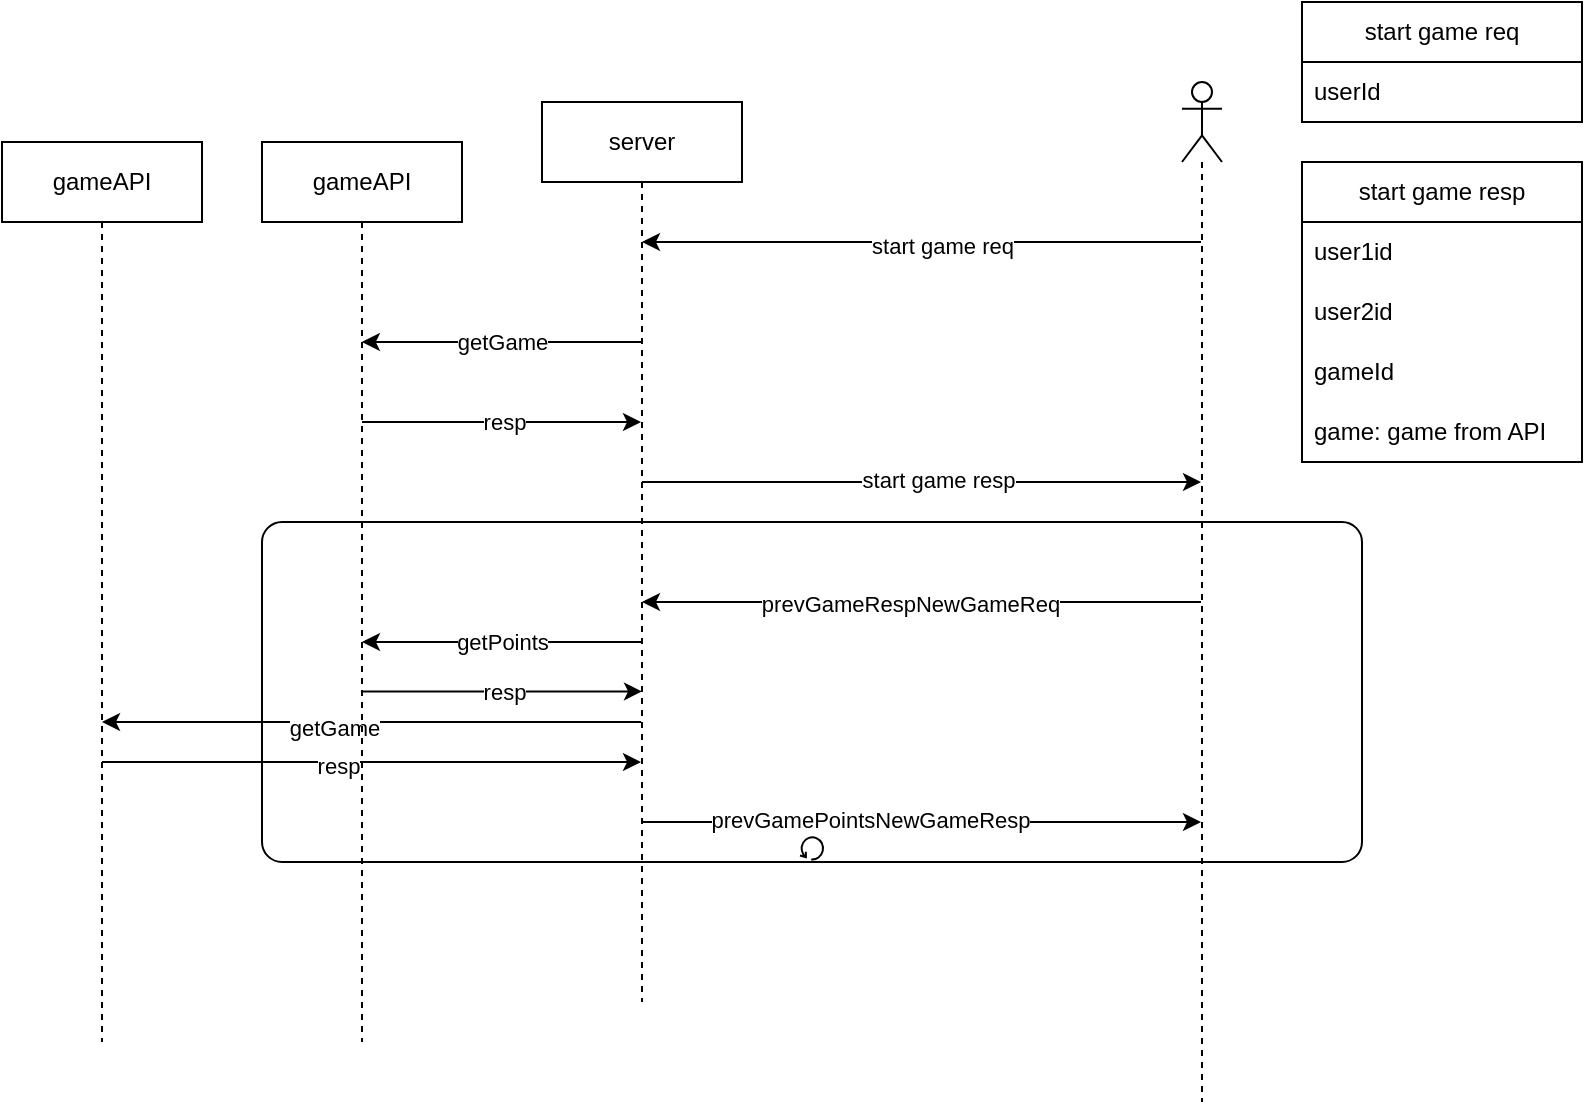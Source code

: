 <mxfile version="21.1.2" type="github">
  <diagram name="Page-1" id="d31sJ3qOl9ZliufpMC2P">
    <mxGraphModel dx="1769" dy="548" grid="1" gridSize="10" guides="1" tooltips="1" connect="1" arrows="1" fold="1" page="1" pageScale="1" pageWidth="827" pageHeight="1169" math="0" shadow="0">
      <root>
        <mxCell id="0" />
        <mxCell id="1" parent="0" />
        <mxCell id="Bbp6-vzB4W8oL8_7oagb-35" value="" style="points=[[0.25,0,0],[0.5,0,0],[0.75,0,0],[1,0.25,0],[1,0.5,0],[1,0.75,0],[0.75,1,0],[0.5,1,0],[0.25,1,0],[0,0.75,0],[0,0.5,0],[0,0.25,0]];shape=mxgraph.bpmn.task;whiteSpace=wrap;rectStyle=rounded;size=10;html=1;container=1;expand=0;collapsible=0;taskMarker=abstract;isLoopStandard=1;" vertex="1" parent="1">
          <mxGeometry x="80" y="300" width="550" height="170" as="geometry" />
        </mxCell>
        <mxCell id="Bbp6-vzB4W8oL8_7oagb-3" style="edgeStyle=elbowEdgeStyle;rounded=0;orthogonalLoop=1;jettySize=auto;html=1;elbow=vertical;curved=0;" edge="1" parent="1" source="Bbp6-vzB4W8oL8_7oagb-1" target="Bbp6-vzB4W8oL8_7oagb-2">
          <mxGeometry relative="1" as="geometry">
            <Array as="points">
              <mxPoint x="440" y="160" />
            </Array>
          </mxGeometry>
        </mxCell>
        <mxCell id="Bbp6-vzB4W8oL8_7oagb-5" value="start game req" style="edgeLabel;html=1;align=center;verticalAlign=middle;resizable=0;points=[];" vertex="1" connectable="0" parent="Bbp6-vzB4W8oL8_7oagb-3">
          <mxGeometry x="-0.271" y="2" relative="1" as="geometry">
            <mxPoint x="-28" as="offset" />
          </mxGeometry>
        </mxCell>
        <mxCell id="Bbp6-vzB4W8oL8_7oagb-36" style="edgeStyle=elbowEdgeStyle;rounded=0;orthogonalLoop=1;jettySize=auto;html=1;elbow=vertical;curved=0;" edge="1" parent="1" source="Bbp6-vzB4W8oL8_7oagb-1" target="Bbp6-vzB4W8oL8_7oagb-2">
          <mxGeometry relative="1" as="geometry">
            <Array as="points">
              <mxPoint x="430" y="340" />
            </Array>
          </mxGeometry>
        </mxCell>
        <mxCell id="Bbp6-vzB4W8oL8_7oagb-37" value="prevGameRespNewGameReq" style="edgeLabel;html=1;align=center;verticalAlign=middle;resizable=0;points=[];" vertex="1" connectable="0" parent="Bbp6-vzB4W8oL8_7oagb-36">
          <mxGeometry x="0.04" y="1" relative="1" as="geometry">
            <mxPoint as="offset" />
          </mxGeometry>
        </mxCell>
        <mxCell id="Bbp6-vzB4W8oL8_7oagb-1" value="" style="shape=umlLifeline;perimeter=lifelinePerimeter;whiteSpace=wrap;html=1;container=1;dropTarget=0;collapsible=0;recursiveResize=0;outlineConnect=0;portConstraint=eastwest;newEdgeStyle={&quot;edgeStyle&quot;:&quot;elbowEdgeStyle&quot;,&quot;elbow&quot;:&quot;vertical&quot;,&quot;curved&quot;:0,&quot;rounded&quot;:0};participant=umlActor;" vertex="1" parent="1">
          <mxGeometry x="540" y="80" width="20" height="510" as="geometry" />
        </mxCell>
        <mxCell id="Bbp6-vzB4W8oL8_7oagb-7" style="edgeStyle=elbowEdgeStyle;rounded=0;orthogonalLoop=1;jettySize=auto;html=1;elbow=vertical;curved=0;" edge="1" parent="1" source="Bbp6-vzB4W8oL8_7oagb-2" target="Bbp6-vzB4W8oL8_7oagb-1">
          <mxGeometry relative="1" as="geometry">
            <Array as="points">
              <mxPoint x="340" y="280" />
            </Array>
          </mxGeometry>
        </mxCell>
        <mxCell id="Bbp6-vzB4W8oL8_7oagb-8" value="start game resp" style="edgeLabel;html=1;align=center;verticalAlign=middle;resizable=0;points=[];" vertex="1" connectable="0" parent="Bbp6-vzB4W8oL8_7oagb-7">
          <mxGeometry x="0.054" y="1" relative="1" as="geometry">
            <mxPoint as="offset" />
          </mxGeometry>
        </mxCell>
        <mxCell id="Bbp6-vzB4W8oL8_7oagb-30" style="edgeStyle=elbowEdgeStyle;rounded=0;orthogonalLoop=1;jettySize=auto;html=1;elbow=vertical;curved=0;" edge="1" parent="1">
          <mxGeometry relative="1" as="geometry">
            <mxPoint x="269.5" y="210" as="sourcePoint" />
            <mxPoint x="129.929" y="210" as="targetPoint" />
            <Array as="points" />
          </mxGeometry>
        </mxCell>
        <mxCell id="Bbp6-vzB4W8oL8_7oagb-31" value="getGame" style="edgeLabel;html=1;align=center;verticalAlign=middle;resizable=0;points=[];" vertex="1" connectable="0" parent="Bbp6-vzB4W8oL8_7oagb-30">
          <mxGeometry x="0.158" y="-2" relative="1" as="geometry">
            <mxPoint x="11" y="2" as="offset" />
          </mxGeometry>
        </mxCell>
        <mxCell id="Bbp6-vzB4W8oL8_7oagb-38" style="edgeStyle=elbowEdgeStyle;rounded=0;orthogonalLoop=1;jettySize=auto;html=1;elbow=vertical;curved=0;" edge="1" parent="1" source="Bbp6-vzB4W8oL8_7oagb-2" target="Bbp6-vzB4W8oL8_7oagb-1">
          <mxGeometry relative="1" as="geometry">
            <Array as="points">
              <mxPoint x="490" y="450" />
              <mxPoint x="430" y="400" />
            </Array>
          </mxGeometry>
        </mxCell>
        <mxCell id="Bbp6-vzB4W8oL8_7oagb-39" value="prevGamePointsNewGameResp" style="edgeLabel;html=1;align=center;verticalAlign=middle;resizable=0;points=[];" vertex="1" connectable="0" parent="Bbp6-vzB4W8oL8_7oagb-38">
          <mxGeometry x="-0.183" y="1" relative="1" as="geometry">
            <mxPoint as="offset" />
          </mxGeometry>
        </mxCell>
        <mxCell id="Bbp6-vzB4W8oL8_7oagb-45" style="edgeStyle=elbowEdgeStyle;rounded=0;orthogonalLoop=1;jettySize=auto;html=1;elbow=vertical;curved=0;" edge="1" parent="1" source="Bbp6-vzB4W8oL8_7oagb-2" target="Bbp6-vzB4W8oL8_7oagb-44">
          <mxGeometry relative="1" as="geometry">
            <Array as="points">
              <mxPoint x="90" y="400" />
            </Array>
          </mxGeometry>
        </mxCell>
        <mxCell id="Bbp6-vzB4W8oL8_7oagb-46" value="getGame" style="edgeLabel;html=1;align=center;verticalAlign=middle;resizable=0;points=[];" vertex="1" connectable="0" parent="Bbp6-vzB4W8oL8_7oagb-45">
          <mxGeometry x="0.143" y="3" relative="1" as="geometry">
            <mxPoint as="offset" />
          </mxGeometry>
        </mxCell>
        <mxCell id="Bbp6-vzB4W8oL8_7oagb-2" value="server" style="shape=umlLifeline;perimeter=lifelinePerimeter;whiteSpace=wrap;html=1;container=1;dropTarget=0;collapsible=0;recursiveResize=0;outlineConnect=0;portConstraint=eastwest;newEdgeStyle={&quot;edgeStyle&quot;:&quot;elbowEdgeStyle&quot;,&quot;elbow&quot;:&quot;vertical&quot;,&quot;curved&quot;:0,&quot;rounded&quot;:0};size=40;" vertex="1" parent="1">
          <mxGeometry x="220" y="90" width="100" height="450" as="geometry" />
        </mxCell>
        <mxCell id="Bbp6-vzB4W8oL8_7oagb-33" style="edgeStyle=elbowEdgeStyle;rounded=0;orthogonalLoop=1;jettySize=auto;html=1;elbow=vertical;curved=0;" edge="1" parent="1" source="Bbp6-vzB4W8oL8_7oagb-14" target="Bbp6-vzB4W8oL8_7oagb-2">
          <mxGeometry relative="1" as="geometry">
            <Array as="points">
              <mxPoint x="200" y="250" />
            </Array>
          </mxGeometry>
        </mxCell>
        <mxCell id="Bbp6-vzB4W8oL8_7oagb-34" value="resp" style="edgeLabel;html=1;align=center;verticalAlign=middle;resizable=0;points=[];" vertex="1" connectable="0" parent="Bbp6-vzB4W8oL8_7oagb-33">
          <mxGeometry x="0.653" relative="1" as="geometry">
            <mxPoint x="-45" as="offset" />
          </mxGeometry>
        </mxCell>
        <mxCell id="Bbp6-vzB4W8oL8_7oagb-14" value="gameAPI" style="shape=umlLifeline;perimeter=lifelinePerimeter;whiteSpace=wrap;html=1;container=1;dropTarget=0;collapsible=0;recursiveResize=0;outlineConnect=0;portConstraint=eastwest;newEdgeStyle={&quot;edgeStyle&quot;:&quot;elbowEdgeStyle&quot;,&quot;elbow&quot;:&quot;vertical&quot;,&quot;curved&quot;:0,&quot;rounded&quot;:0};size=40;" vertex="1" parent="1">
          <mxGeometry x="80" y="110" width="100" height="450" as="geometry" />
        </mxCell>
        <mxCell id="Bbp6-vzB4W8oL8_7oagb-15" value="start game req" style="swimlane;fontStyle=0;childLayout=stackLayout;horizontal=1;startSize=30;horizontalStack=0;resizeParent=1;resizeParentMax=0;resizeLast=0;collapsible=1;marginBottom=0;whiteSpace=wrap;html=1;" vertex="1" parent="1">
          <mxGeometry x="600" y="40" width="140" height="60" as="geometry">
            <mxRectangle x="600" y="240" width="60" height="30" as="alternateBounds" />
          </mxGeometry>
        </mxCell>
        <mxCell id="Bbp6-vzB4W8oL8_7oagb-16" value="userId" style="text;strokeColor=none;fillColor=none;align=left;verticalAlign=middle;spacingLeft=4;spacingRight=4;overflow=hidden;points=[[0,0.5],[1,0.5]];portConstraint=eastwest;rotatable=0;whiteSpace=wrap;html=1;" vertex="1" parent="Bbp6-vzB4W8oL8_7oagb-15">
          <mxGeometry y="30" width="140" height="30" as="geometry" />
        </mxCell>
        <object label="start game resp" item="" id="Bbp6-vzB4W8oL8_7oagb-19">
          <mxCell style="swimlane;fontStyle=0;childLayout=stackLayout;horizontal=1;startSize=30;horizontalStack=0;resizeParent=1;resizeParentMax=0;resizeLast=0;collapsible=1;marginBottom=0;whiteSpace=wrap;html=1;" vertex="1" parent="1">
            <mxGeometry x="600" y="120" width="140" height="150" as="geometry">
              <mxRectangle x="600" y="120" width="120" height="30" as="alternateBounds" />
            </mxGeometry>
          </mxCell>
        </object>
        <mxCell id="Bbp6-vzB4W8oL8_7oagb-20" value="user1id" style="text;strokeColor=none;fillColor=none;align=left;verticalAlign=middle;spacingLeft=4;spacingRight=4;overflow=hidden;points=[[0,0.5],[1,0.5]];portConstraint=eastwest;rotatable=0;whiteSpace=wrap;html=1;" vertex="1" parent="Bbp6-vzB4W8oL8_7oagb-19">
          <mxGeometry y="30" width="140" height="30" as="geometry" />
        </mxCell>
        <mxCell id="Bbp6-vzB4W8oL8_7oagb-21" value="user2id" style="text;strokeColor=none;fillColor=none;align=left;verticalAlign=middle;spacingLeft=4;spacingRight=4;overflow=hidden;points=[[0,0.5],[1,0.5]];portConstraint=eastwest;rotatable=0;whiteSpace=wrap;html=1;" vertex="1" parent="Bbp6-vzB4W8oL8_7oagb-19">
          <mxGeometry y="60" width="140" height="30" as="geometry" />
        </mxCell>
        <mxCell id="Bbp6-vzB4W8oL8_7oagb-28" value="gameId" style="text;strokeColor=none;fillColor=none;align=left;verticalAlign=middle;spacingLeft=4;spacingRight=4;overflow=hidden;points=[[0,0.5],[1,0.5]];portConstraint=eastwest;rotatable=0;whiteSpace=wrap;html=1;" vertex="1" parent="Bbp6-vzB4W8oL8_7oagb-19">
          <mxGeometry y="90" width="140" height="30" as="geometry" />
        </mxCell>
        <mxCell id="Bbp6-vzB4W8oL8_7oagb-22" value="game: game from API" style="text;strokeColor=none;fillColor=none;align=left;verticalAlign=middle;spacingLeft=4;spacingRight=4;overflow=hidden;points=[[0,0.5],[1,0.5]];portConstraint=eastwest;rotatable=0;whiteSpace=wrap;html=1;" vertex="1" parent="Bbp6-vzB4W8oL8_7oagb-19">
          <mxGeometry y="120" width="140" height="30" as="geometry" />
        </mxCell>
        <mxCell id="Bbp6-vzB4W8oL8_7oagb-40" style="edgeStyle=elbowEdgeStyle;rounded=0;orthogonalLoop=1;jettySize=auto;html=1;elbow=vertical;curved=0;" edge="1" parent="1">
          <mxGeometry relative="1" as="geometry">
            <mxPoint x="269.57" y="360" as="sourcePoint" />
            <mxPoint x="129.999" y="360" as="targetPoint" />
            <Array as="points" />
          </mxGeometry>
        </mxCell>
        <mxCell id="Bbp6-vzB4W8oL8_7oagb-41" value="getPoints" style="edgeLabel;html=1;align=center;verticalAlign=middle;resizable=0;points=[];" vertex="1" connectable="0" parent="Bbp6-vzB4W8oL8_7oagb-40">
          <mxGeometry x="0.158" y="-2" relative="1" as="geometry">
            <mxPoint x="11" y="2" as="offset" />
          </mxGeometry>
        </mxCell>
        <mxCell id="Bbp6-vzB4W8oL8_7oagb-42" style="edgeStyle=elbowEdgeStyle;rounded=0;orthogonalLoop=1;jettySize=auto;html=1;elbow=vertical;curved=0;" edge="1" parent="1">
          <mxGeometry relative="1" as="geometry">
            <mxPoint x="130" y="384.71" as="sourcePoint" />
            <mxPoint x="270" y="384.71" as="targetPoint" />
            <Array as="points">
              <mxPoint x="200" y="384.71" />
            </Array>
          </mxGeometry>
        </mxCell>
        <mxCell id="Bbp6-vzB4W8oL8_7oagb-43" value="resp" style="edgeLabel;html=1;align=center;verticalAlign=middle;resizable=0;points=[];" vertex="1" connectable="0" parent="Bbp6-vzB4W8oL8_7oagb-42">
          <mxGeometry x="0.653" relative="1" as="geometry">
            <mxPoint x="-45" as="offset" />
          </mxGeometry>
        </mxCell>
        <mxCell id="Bbp6-vzB4W8oL8_7oagb-47" style="edgeStyle=elbowEdgeStyle;rounded=0;orthogonalLoop=1;jettySize=auto;html=1;elbow=vertical;curved=0;" edge="1" parent="1" source="Bbp6-vzB4W8oL8_7oagb-44" target="Bbp6-vzB4W8oL8_7oagb-2">
          <mxGeometry relative="1" as="geometry">
            <Array as="points">
              <mxPoint x="170" y="420" />
            </Array>
          </mxGeometry>
        </mxCell>
        <mxCell id="Bbp6-vzB4W8oL8_7oagb-48" value="resp" style="edgeLabel;html=1;align=center;verticalAlign=middle;resizable=0;points=[];" vertex="1" connectable="0" parent="Bbp6-vzB4W8oL8_7oagb-47">
          <mxGeometry x="-0.126" y="-2" relative="1" as="geometry">
            <mxPoint as="offset" />
          </mxGeometry>
        </mxCell>
        <mxCell id="Bbp6-vzB4W8oL8_7oagb-44" value="gameAPI" style="shape=umlLifeline;perimeter=lifelinePerimeter;whiteSpace=wrap;html=1;container=1;dropTarget=0;collapsible=0;recursiveResize=0;outlineConnect=0;portConstraint=eastwest;newEdgeStyle={&quot;edgeStyle&quot;:&quot;elbowEdgeStyle&quot;,&quot;elbow&quot;:&quot;vertical&quot;,&quot;curved&quot;:0,&quot;rounded&quot;:0};size=40;" vertex="1" parent="1">
          <mxGeometry x="-50" y="110" width="100" height="450" as="geometry" />
        </mxCell>
      </root>
    </mxGraphModel>
  </diagram>
</mxfile>
